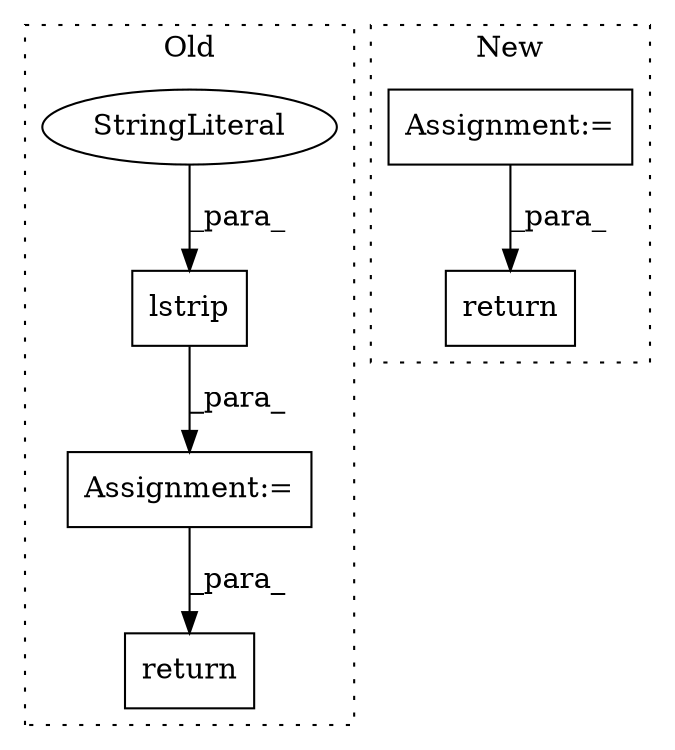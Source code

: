digraph G {
subgraph cluster0 {
1 [label="lstrip" a="32" s="1401,1411" l="7,1" shape="box"];
3 [label="StringLiteral" a="45" s="1408" l="3" shape="ellipse"];
4 [label="Assignment:=" a="7" s="1383" l="1" shape="box"];
5 [label="return" a="41" s="1469" l="14" shape="box"];
label = "Old";
style="dotted";
}
subgraph cluster1 {
2 [label="return" a="41" s="2335" l="14" shape="box"];
6 [label="Assignment:=" a="7" s="2206" l="1" shape="box"];
label = "New";
style="dotted";
}
1 -> 4 [label="_para_"];
3 -> 1 [label="_para_"];
4 -> 5 [label="_para_"];
6 -> 2 [label="_para_"];
}